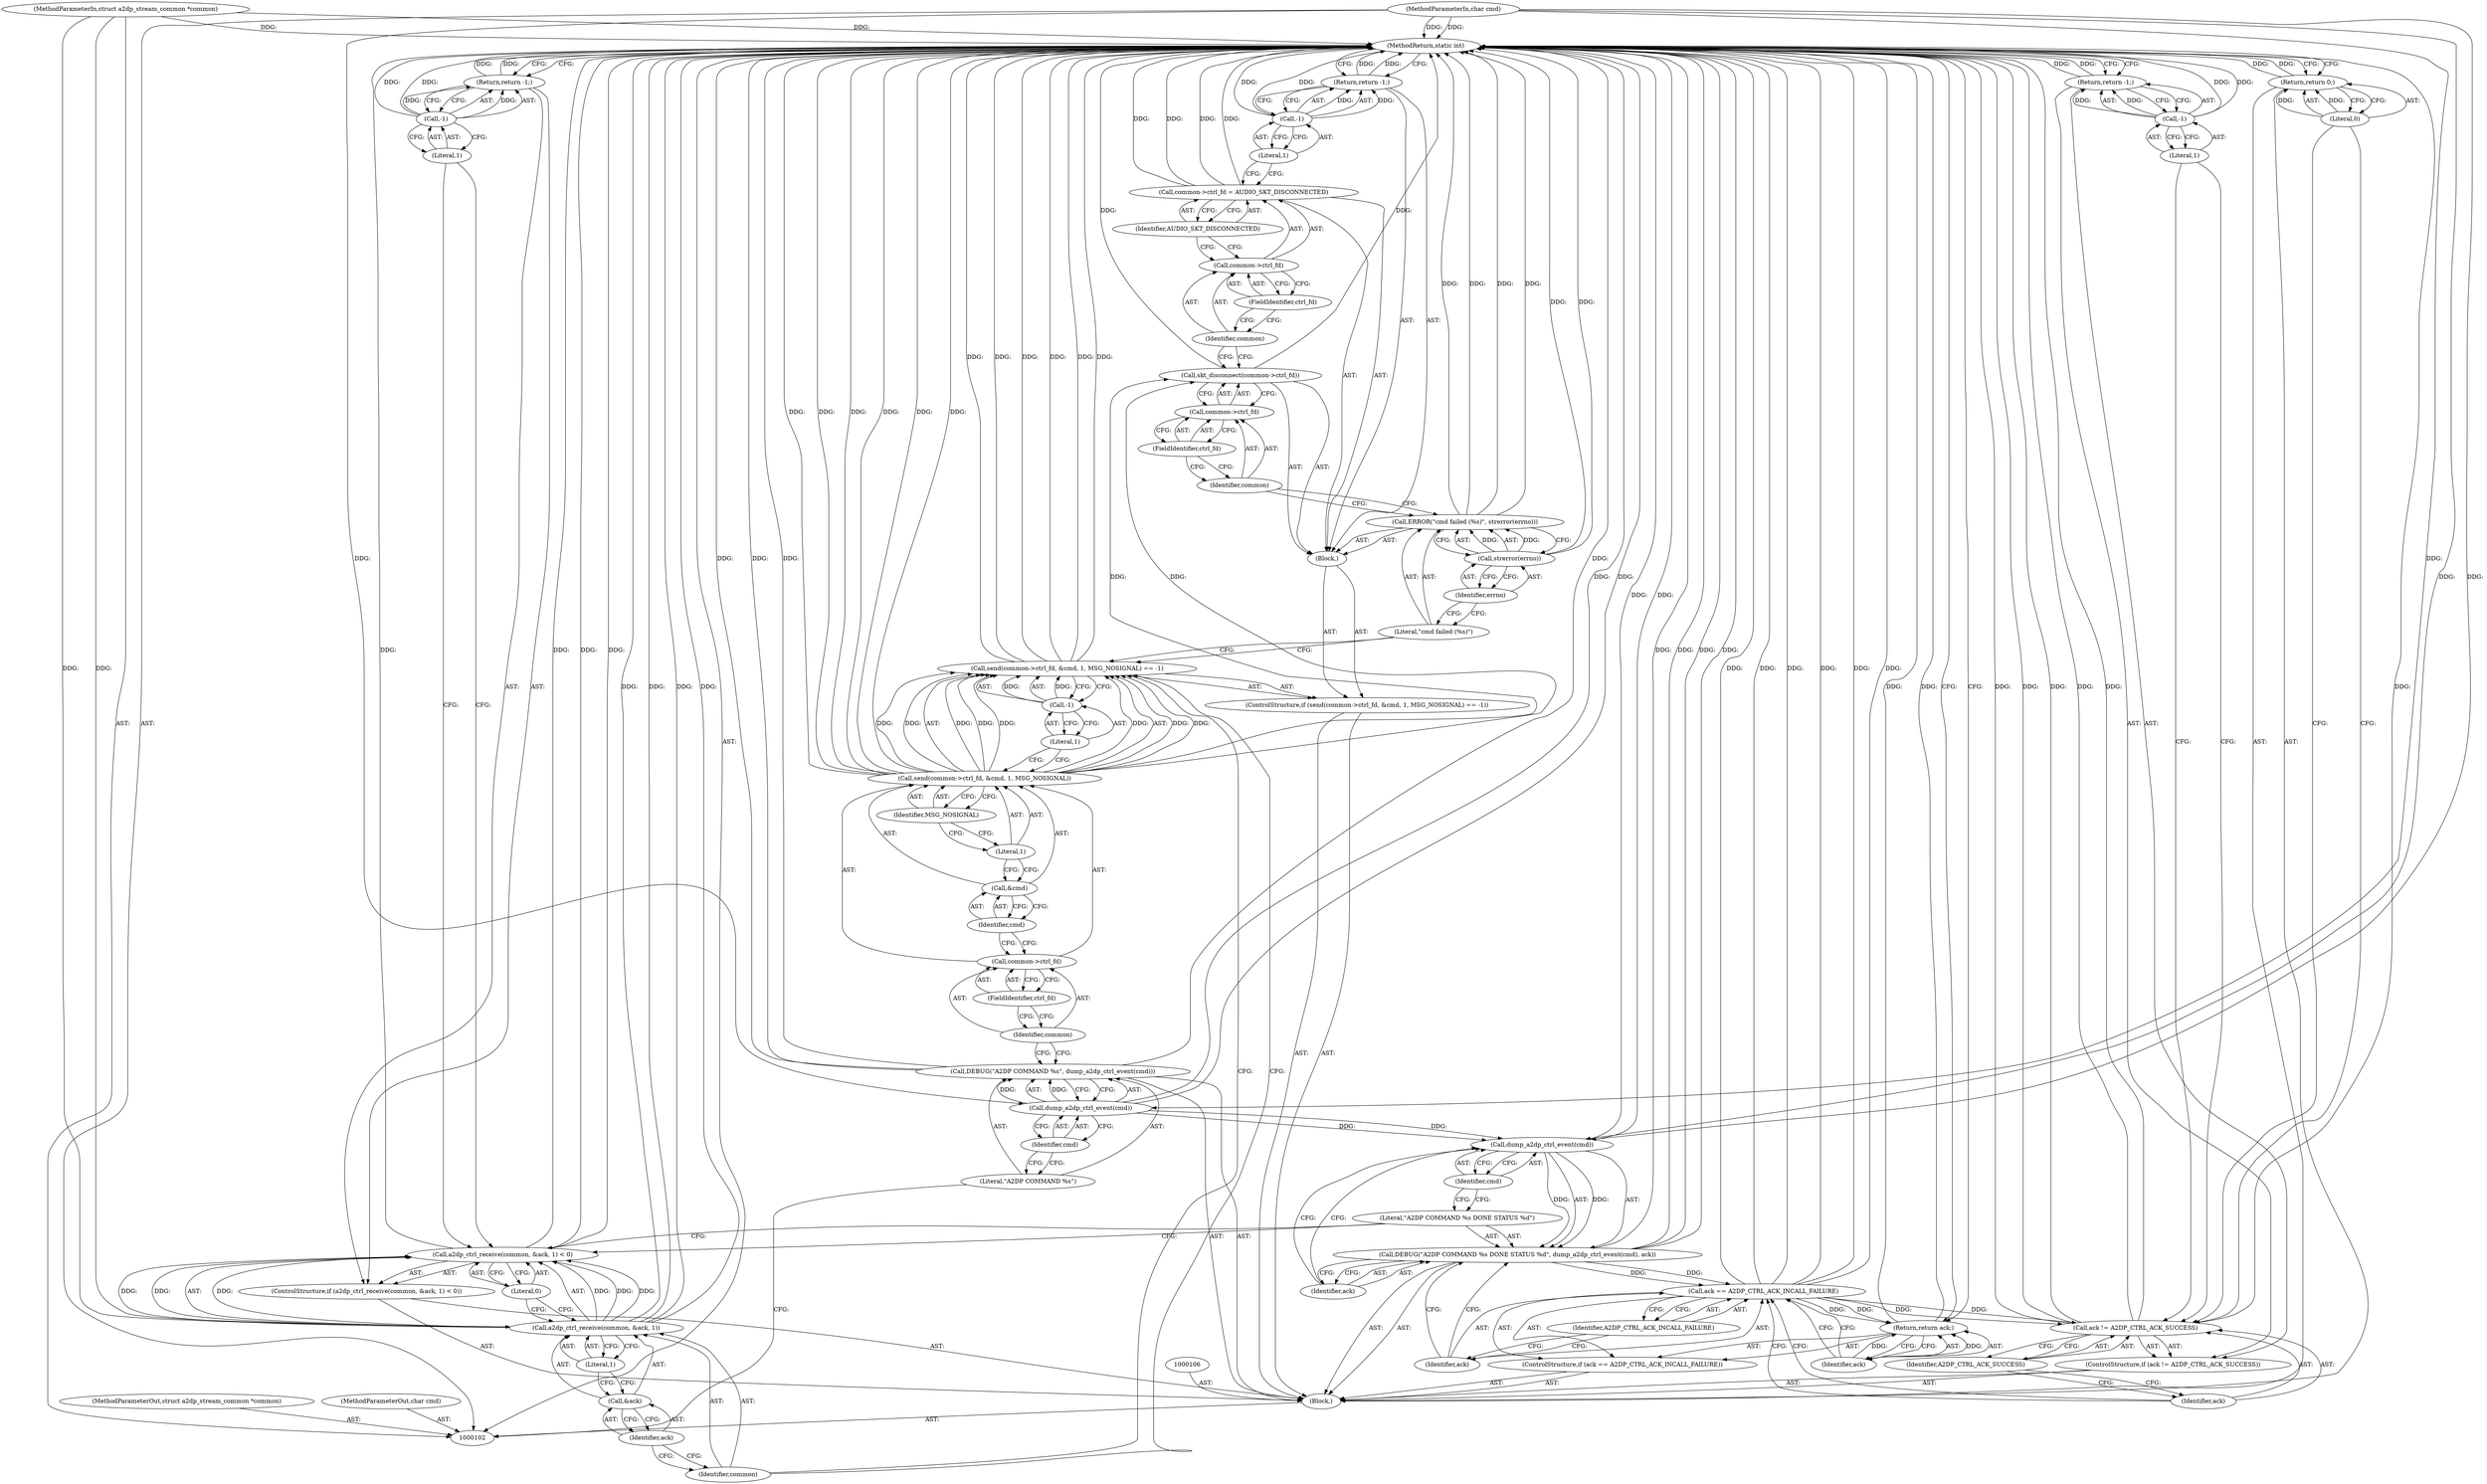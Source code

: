 digraph "1_Android_472271b153c5dc53c28beac55480a8d8434b2d5c" {
"1000171" [label="(MethodReturn,static int)"];
"1000103" [label="(MethodParameterIn,struct a2dp_stream_common *common)"];
"1000249" [label="(MethodParameterOut,struct a2dp_stream_common *common)"];
"1000104" [label="(MethodParameterIn,char cmd)"];
"1000250" [label="(MethodParameterOut,char cmd)"];
"1000123" [label="(Block,)"];
"1000125" [label="(Literal,\"cmd failed (%s)\")"];
"1000126" [label="(Call,strerror(errno))"];
"1000127" [label="(Identifier,errno)"];
"1000124" [label="(Call,ERROR(\"cmd failed (%s)\", strerror(errno)))"];
"1000129" [label="(Call,common->ctrl_fd)"];
"1000130" [label="(Identifier,common)"];
"1000131" [label="(FieldIdentifier,ctrl_fd)"];
"1000128" [label="(Call,skt_disconnect(common->ctrl_fd))"];
"1000135" [label="(FieldIdentifier,ctrl_fd)"];
"1000136" [label="(Identifier,AUDIO_SKT_DISCONNECTED)"];
"1000132" [label="(Call,common->ctrl_fd = AUDIO_SKT_DISCONNECTED)"];
"1000133" [label="(Call,common->ctrl_fd)"];
"1000134" [label="(Identifier,common)"];
"1000137" [label="(Return,return -1;)"];
"1000138" [label="(Call,-1)"];
"1000139" [label="(Literal,1)"];
"1000140" [label="(ControlStructure,if (a2dp_ctrl_receive(common, &ack, 1) < 0))"];
"1000143" [label="(Identifier,common)"];
"1000144" [label="(Call,&ack)"];
"1000145" [label="(Identifier,ack)"];
"1000146" [label="(Literal,1)"];
"1000147" [label="(Literal,0)"];
"1000141" [label="(Call,a2dp_ctrl_receive(common, &ack, 1) < 0)"];
"1000142" [label="(Call,a2dp_ctrl_receive(common, &ack, 1))"];
"1000148" [label="(Return,return -1;)"];
"1000149" [label="(Call,-1)"];
"1000150" [label="(Literal,1)"];
"1000105" [label="(Block,)"];
"1000152" [label="(Literal,\"A2DP COMMAND %s DONE STATUS %d\")"];
"1000151" [label="(Call,DEBUG(\"A2DP COMMAND %s DONE STATUS %d\", dump_a2dp_ctrl_event(cmd), ack))"];
"1000153" [label="(Call,dump_a2dp_ctrl_event(cmd))"];
"1000154" [label="(Identifier,cmd)"];
"1000155" [label="(Identifier,ack)"];
"1000156" [label="(ControlStructure,if (ack == A2DP_CTRL_ACK_INCALL_FAILURE))"];
"1000159" [label="(Identifier,A2DP_CTRL_ACK_INCALL_FAILURE)"];
"1000157" [label="(Call,ack == A2DP_CTRL_ACK_INCALL_FAILURE)"];
"1000158" [label="(Identifier,ack)"];
"1000160" [label="(Return,return ack;)"];
"1000161" [label="(Identifier,ack)"];
"1000162" [label="(ControlStructure,if (ack != A2DP_CTRL_ACK_SUCCESS))"];
"1000165" [label="(Identifier,A2DP_CTRL_ACK_SUCCESS)"];
"1000163" [label="(Call,ack != A2DP_CTRL_ACK_SUCCESS)"];
"1000164" [label="(Identifier,ack)"];
"1000166" [label="(Return,return -1;)"];
"1000167" [label="(Call,-1)"];
"1000168" [label="(Literal,1)"];
"1000169" [label="(Return,return 0;)"];
"1000170" [label="(Literal,0)"];
"1000108" [label="(Literal,\"A2DP COMMAND %s\")"];
"1000109" [label="(Call,dump_a2dp_ctrl_event(cmd))"];
"1000107" [label="(Call,DEBUG(\"A2DP COMMAND %s\", dump_a2dp_ctrl_event(cmd)))"];
"1000110" [label="(Identifier,cmd)"];
"1000114" [label="(Call,common->ctrl_fd)"];
"1000115" [label="(Identifier,common)"];
"1000116" [label="(FieldIdentifier,ctrl_fd)"];
"1000117" [label="(Call,&cmd)"];
"1000118" [label="(Identifier,cmd)"];
"1000119" [label="(Literal,1)"];
"1000120" [label="(Identifier,MSG_NOSIGNAL)"];
"1000111" [label="(ControlStructure,if (send(common->ctrl_fd, &cmd, 1, MSG_NOSIGNAL) == -1))"];
"1000121" [label="(Call,-1)"];
"1000122" [label="(Literal,1)"];
"1000112" [label="(Call,send(common->ctrl_fd, &cmd, 1, MSG_NOSIGNAL) == -1)"];
"1000113" [label="(Call,send(common->ctrl_fd, &cmd, 1, MSG_NOSIGNAL))"];
"1000171" -> "1000102"  [label="AST: "];
"1000171" -> "1000137"  [label="CFG: "];
"1000171" -> "1000148"  [label="CFG: "];
"1000171" -> "1000160"  [label="CFG: "];
"1000171" -> "1000166"  [label="CFG: "];
"1000171" -> "1000169"  [label="CFG: "];
"1000169" -> "1000171"  [label="DDG: "];
"1000137" -> "1000171"  [label="DDG: "];
"1000148" -> "1000171"  [label="DDG: "];
"1000166" -> "1000171"  [label="DDG: "];
"1000160" -> "1000171"  [label="DDG: "];
"1000141" -> "1000171"  [label="DDG: "];
"1000141" -> "1000171"  [label="DDG: "];
"1000157" -> "1000171"  [label="DDG: "];
"1000157" -> "1000171"  [label="DDG: "];
"1000157" -> "1000171"  [label="DDG: "];
"1000104" -> "1000171"  [label="DDG: "];
"1000113" -> "1000171"  [label="DDG: "];
"1000113" -> "1000171"  [label="DDG: "];
"1000113" -> "1000171"  [label="DDG: "];
"1000112" -> "1000171"  [label="DDG: "];
"1000112" -> "1000171"  [label="DDG: "];
"1000112" -> "1000171"  [label="DDG: "];
"1000149" -> "1000171"  [label="DDG: "];
"1000153" -> "1000171"  [label="DDG: "];
"1000163" -> "1000171"  [label="DDG: "];
"1000163" -> "1000171"  [label="DDG: "];
"1000163" -> "1000171"  [label="DDG: "];
"1000107" -> "1000171"  [label="DDG: "];
"1000107" -> "1000171"  [label="DDG: "];
"1000124" -> "1000171"  [label="DDG: "];
"1000124" -> "1000171"  [label="DDG: "];
"1000151" -> "1000171"  [label="DDG: "];
"1000151" -> "1000171"  [label="DDG: "];
"1000142" -> "1000171"  [label="DDG: "];
"1000142" -> "1000171"  [label="DDG: "];
"1000167" -> "1000171"  [label="DDG: "];
"1000103" -> "1000171"  [label="DDG: "];
"1000126" -> "1000171"  [label="DDG: "];
"1000132" -> "1000171"  [label="DDG: "];
"1000132" -> "1000171"  [label="DDG: "];
"1000109" -> "1000171"  [label="DDG: "];
"1000128" -> "1000171"  [label="DDG: "];
"1000138" -> "1000171"  [label="DDG: "];
"1000103" -> "1000102"  [label="AST: "];
"1000103" -> "1000171"  [label="DDG: "];
"1000103" -> "1000142"  [label="DDG: "];
"1000249" -> "1000102"  [label="AST: "];
"1000104" -> "1000102"  [label="AST: "];
"1000104" -> "1000171"  [label="DDG: "];
"1000104" -> "1000109"  [label="DDG: "];
"1000104" -> "1000153"  [label="DDG: "];
"1000250" -> "1000102"  [label="AST: "];
"1000123" -> "1000111"  [label="AST: "];
"1000124" -> "1000123"  [label="AST: "];
"1000128" -> "1000123"  [label="AST: "];
"1000132" -> "1000123"  [label="AST: "];
"1000137" -> "1000123"  [label="AST: "];
"1000125" -> "1000124"  [label="AST: "];
"1000125" -> "1000112"  [label="CFG: "];
"1000127" -> "1000125"  [label="CFG: "];
"1000126" -> "1000124"  [label="AST: "];
"1000126" -> "1000127"  [label="CFG: "];
"1000127" -> "1000126"  [label="AST: "];
"1000124" -> "1000126"  [label="CFG: "];
"1000126" -> "1000171"  [label="DDG: "];
"1000126" -> "1000124"  [label="DDG: "];
"1000127" -> "1000126"  [label="AST: "];
"1000127" -> "1000125"  [label="CFG: "];
"1000126" -> "1000127"  [label="CFG: "];
"1000124" -> "1000123"  [label="AST: "];
"1000124" -> "1000126"  [label="CFG: "];
"1000125" -> "1000124"  [label="AST: "];
"1000126" -> "1000124"  [label="AST: "];
"1000130" -> "1000124"  [label="CFG: "];
"1000124" -> "1000171"  [label="DDG: "];
"1000124" -> "1000171"  [label="DDG: "];
"1000126" -> "1000124"  [label="DDG: "];
"1000129" -> "1000128"  [label="AST: "];
"1000129" -> "1000131"  [label="CFG: "];
"1000130" -> "1000129"  [label="AST: "];
"1000131" -> "1000129"  [label="AST: "];
"1000128" -> "1000129"  [label="CFG: "];
"1000130" -> "1000129"  [label="AST: "];
"1000130" -> "1000124"  [label="CFG: "];
"1000131" -> "1000130"  [label="CFG: "];
"1000131" -> "1000129"  [label="AST: "];
"1000131" -> "1000130"  [label="CFG: "];
"1000129" -> "1000131"  [label="CFG: "];
"1000128" -> "1000123"  [label="AST: "];
"1000128" -> "1000129"  [label="CFG: "];
"1000129" -> "1000128"  [label="AST: "];
"1000134" -> "1000128"  [label="CFG: "];
"1000128" -> "1000171"  [label="DDG: "];
"1000113" -> "1000128"  [label="DDG: "];
"1000135" -> "1000133"  [label="AST: "];
"1000135" -> "1000134"  [label="CFG: "];
"1000133" -> "1000135"  [label="CFG: "];
"1000136" -> "1000132"  [label="AST: "];
"1000136" -> "1000133"  [label="CFG: "];
"1000132" -> "1000136"  [label="CFG: "];
"1000132" -> "1000123"  [label="AST: "];
"1000132" -> "1000136"  [label="CFG: "];
"1000133" -> "1000132"  [label="AST: "];
"1000136" -> "1000132"  [label="AST: "];
"1000139" -> "1000132"  [label="CFG: "];
"1000132" -> "1000171"  [label="DDG: "];
"1000132" -> "1000171"  [label="DDG: "];
"1000133" -> "1000132"  [label="AST: "];
"1000133" -> "1000135"  [label="CFG: "];
"1000134" -> "1000133"  [label="AST: "];
"1000135" -> "1000133"  [label="AST: "];
"1000136" -> "1000133"  [label="CFG: "];
"1000134" -> "1000133"  [label="AST: "];
"1000134" -> "1000128"  [label="CFG: "];
"1000135" -> "1000134"  [label="CFG: "];
"1000137" -> "1000123"  [label="AST: "];
"1000137" -> "1000138"  [label="CFG: "];
"1000138" -> "1000137"  [label="AST: "];
"1000171" -> "1000137"  [label="CFG: "];
"1000137" -> "1000171"  [label="DDG: "];
"1000138" -> "1000137"  [label="DDG: "];
"1000138" -> "1000137"  [label="AST: "];
"1000138" -> "1000139"  [label="CFG: "];
"1000139" -> "1000138"  [label="AST: "];
"1000137" -> "1000138"  [label="CFG: "];
"1000138" -> "1000171"  [label="DDG: "];
"1000138" -> "1000137"  [label="DDG: "];
"1000139" -> "1000138"  [label="AST: "];
"1000139" -> "1000132"  [label="CFG: "];
"1000138" -> "1000139"  [label="CFG: "];
"1000140" -> "1000105"  [label="AST: "];
"1000141" -> "1000140"  [label="AST: "];
"1000148" -> "1000140"  [label="AST: "];
"1000143" -> "1000142"  [label="AST: "];
"1000143" -> "1000112"  [label="CFG: "];
"1000145" -> "1000143"  [label="CFG: "];
"1000144" -> "1000142"  [label="AST: "];
"1000144" -> "1000145"  [label="CFG: "];
"1000145" -> "1000144"  [label="AST: "];
"1000146" -> "1000144"  [label="CFG: "];
"1000145" -> "1000144"  [label="AST: "];
"1000145" -> "1000143"  [label="CFG: "];
"1000144" -> "1000145"  [label="CFG: "];
"1000146" -> "1000142"  [label="AST: "];
"1000146" -> "1000144"  [label="CFG: "];
"1000142" -> "1000146"  [label="CFG: "];
"1000147" -> "1000141"  [label="AST: "];
"1000147" -> "1000142"  [label="CFG: "];
"1000141" -> "1000147"  [label="CFG: "];
"1000141" -> "1000140"  [label="AST: "];
"1000141" -> "1000147"  [label="CFG: "];
"1000142" -> "1000141"  [label="AST: "];
"1000147" -> "1000141"  [label="AST: "];
"1000150" -> "1000141"  [label="CFG: "];
"1000152" -> "1000141"  [label="CFG: "];
"1000141" -> "1000171"  [label="DDG: "];
"1000141" -> "1000171"  [label="DDG: "];
"1000142" -> "1000141"  [label="DDG: "];
"1000142" -> "1000141"  [label="DDG: "];
"1000142" -> "1000141"  [label="DDG: "];
"1000142" -> "1000141"  [label="AST: "];
"1000142" -> "1000146"  [label="CFG: "];
"1000143" -> "1000142"  [label="AST: "];
"1000144" -> "1000142"  [label="AST: "];
"1000146" -> "1000142"  [label="AST: "];
"1000147" -> "1000142"  [label="CFG: "];
"1000142" -> "1000171"  [label="DDG: "];
"1000142" -> "1000171"  [label="DDG: "];
"1000142" -> "1000141"  [label="DDG: "];
"1000142" -> "1000141"  [label="DDG: "];
"1000142" -> "1000141"  [label="DDG: "];
"1000103" -> "1000142"  [label="DDG: "];
"1000148" -> "1000140"  [label="AST: "];
"1000148" -> "1000149"  [label="CFG: "];
"1000149" -> "1000148"  [label="AST: "];
"1000171" -> "1000148"  [label="CFG: "];
"1000148" -> "1000171"  [label="DDG: "];
"1000149" -> "1000148"  [label="DDG: "];
"1000149" -> "1000148"  [label="AST: "];
"1000149" -> "1000150"  [label="CFG: "];
"1000150" -> "1000149"  [label="AST: "];
"1000148" -> "1000149"  [label="CFG: "];
"1000149" -> "1000171"  [label="DDG: "];
"1000149" -> "1000148"  [label="DDG: "];
"1000150" -> "1000149"  [label="AST: "];
"1000150" -> "1000141"  [label="CFG: "];
"1000149" -> "1000150"  [label="CFG: "];
"1000105" -> "1000102"  [label="AST: "];
"1000106" -> "1000105"  [label="AST: "];
"1000107" -> "1000105"  [label="AST: "];
"1000111" -> "1000105"  [label="AST: "];
"1000140" -> "1000105"  [label="AST: "];
"1000151" -> "1000105"  [label="AST: "];
"1000156" -> "1000105"  [label="AST: "];
"1000162" -> "1000105"  [label="AST: "];
"1000169" -> "1000105"  [label="AST: "];
"1000152" -> "1000151"  [label="AST: "];
"1000152" -> "1000141"  [label="CFG: "];
"1000154" -> "1000152"  [label="CFG: "];
"1000151" -> "1000105"  [label="AST: "];
"1000151" -> "1000155"  [label="CFG: "];
"1000152" -> "1000151"  [label="AST: "];
"1000153" -> "1000151"  [label="AST: "];
"1000155" -> "1000151"  [label="AST: "];
"1000158" -> "1000151"  [label="CFG: "];
"1000151" -> "1000171"  [label="DDG: "];
"1000151" -> "1000171"  [label="DDG: "];
"1000153" -> "1000151"  [label="DDG: "];
"1000151" -> "1000157"  [label="DDG: "];
"1000153" -> "1000151"  [label="AST: "];
"1000153" -> "1000154"  [label="CFG: "];
"1000154" -> "1000153"  [label="AST: "];
"1000155" -> "1000153"  [label="CFG: "];
"1000153" -> "1000171"  [label="DDG: "];
"1000153" -> "1000151"  [label="DDG: "];
"1000109" -> "1000153"  [label="DDG: "];
"1000104" -> "1000153"  [label="DDG: "];
"1000154" -> "1000153"  [label="AST: "];
"1000154" -> "1000152"  [label="CFG: "];
"1000153" -> "1000154"  [label="CFG: "];
"1000155" -> "1000151"  [label="AST: "];
"1000155" -> "1000153"  [label="CFG: "];
"1000151" -> "1000155"  [label="CFG: "];
"1000156" -> "1000105"  [label="AST: "];
"1000157" -> "1000156"  [label="AST: "];
"1000160" -> "1000156"  [label="AST: "];
"1000159" -> "1000157"  [label="AST: "];
"1000159" -> "1000158"  [label="CFG: "];
"1000157" -> "1000159"  [label="CFG: "];
"1000157" -> "1000156"  [label="AST: "];
"1000157" -> "1000159"  [label="CFG: "];
"1000158" -> "1000157"  [label="AST: "];
"1000159" -> "1000157"  [label="AST: "];
"1000161" -> "1000157"  [label="CFG: "];
"1000164" -> "1000157"  [label="CFG: "];
"1000157" -> "1000171"  [label="DDG: "];
"1000157" -> "1000171"  [label="DDG: "];
"1000157" -> "1000171"  [label="DDG: "];
"1000151" -> "1000157"  [label="DDG: "];
"1000157" -> "1000160"  [label="DDG: "];
"1000157" -> "1000163"  [label="DDG: "];
"1000158" -> "1000157"  [label="AST: "];
"1000158" -> "1000151"  [label="CFG: "];
"1000159" -> "1000158"  [label="CFG: "];
"1000160" -> "1000156"  [label="AST: "];
"1000160" -> "1000161"  [label="CFG: "];
"1000161" -> "1000160"  [label="AST: "];
"1000171" -> "1000160"  [label="CFG: "];
"1000160" -> "1000171"  [label="DDG: "];
"1000161" -> "1000160"  [label="DDG: "];
"1000157" -> "1000160"  [label="DDG: "];
"1000161" -> "1000160"  [label="AST: "];
"1000161" -> "1000157"  [label="CFG: "];
"1000160" -> "1000161"  [label="CFG: "];
"1000161" -> "1000160"  [label="DDG: "];
"1000162" -> "1000105"  [label="AST: "];
"1000163" -> "1000162"  [label="AST: "];
"1000166" -> "1000162"  [label="AST: "];
"1000165" -> "1000163"  [label="AST: "];
"1000165" -> "1000164"  [label="CFG: "];
"1000163" -> "1000165"  [label="CFG: "];
"1000163" -> "1000162"  [label="AST: "];
"1000163" -> "1000165"  [label="CFG: "];
"1000164" -> "1000163"  [label="AST: "];
"1000165" -> "1000163"  [label="AST: "];
"1000168" -> "1000163"  [label="CFG: "];
"1000170" -> "1000163"  [label="CFG: "];
"1000163" -> "1000171"  [label="DDG: "];
"1000163" -> "1000171"  [label="DDG: "];
"1000163" -> "1000171"  [label="DDG: "];
"1000157" -> "1000163"  [label="DDG: "];
"1000164" -> "1000163"  [label="AST: "];
"1000164" -> "1000157"  [label="CFG: "];
"1000165" -> "1000164"  [label="CFG: "];
"1000166" -> "1000162"  [label="AST: "];
"1000166" -> "1000167"  [label="CFG: "];
"1000167" -> "1000166"  [label="AST: "];
"1000171" -> "1000166"  [label="CFG: "];
"1000166" -> "1000171"  [label="DDG: "];
"1000167" -> "1000166"  [label="DDG: "];
"1000167" -> "1000166"  [label="AST: "];
"1000167" -> "1000168"  [label="CFG: "];
"1000168" -> "1000167"  [label="AST: "];
"1000166" -> "1000167"  [label="CFG: "];
"1000167" -> "1000171"  [label="DDG: "];
"1000167" -> "1000166"  [label="DDG: "];
"1000168" -> "1000167"  [label="AST: "];
"1000168" -> "1000163"  [label="CFG: "];
"1000167" -> "1000168"  [label="CFG: "];
"1000169" -> "1000105"  [label="AST: "];
"1000169" -> "1000170"  [label="CFG: "];
"1000170" -> "1000169"  [label="AST: "];
"1000171" -> "1000169"  [label="CFG: "];
"1000169" -> "1000171"  [label="DDG: "];
"1000170" -> "1000169"  [label="DDG: "];
"1000170" -> "1000169"  [label="AST: "];
"1000170" -> "1000163"  [label="CFG: "];
"1000169" -> "1000170"  [label="CFG: "];
"1000170" -> "1000169"  [label="DDG: "];
"1000108" -> "1000107"  [label="AST: "];
"1000108" -> "1000102"  [label="CFG: "];
"1000110" -> "1000108"  [label="CFG: "];
"1000109" -> "1000107"  [label="AST: "];
"1000109" -> "1000110"  [label="CFG: "];
"1000110" -> "1000109"  [label="AST: "];
"1000107" -> "1000109"  [label="CFG: "];
"1000109" -> "1000171"  [label="DDG: "];
"1000109" -> "1000107"  [label="DDG: "];
"1000104" -> "1000109"  [label="DDG: "];
"1000109" -> "1000153"  [label="DDG: "];
"1000107" -> "1000105"  [label="AST: "];
"1000107" -> "1000109"  [label="CFG: "];
"1000108" -> "1000107"  [label="AST: "];
"1000109" -> "1000107"  [label="AST: "];
"1000115" -> "1000107"  [label="CFG: "];
"1000107" -> "1000171"  [label="DDG: "];
"1000107" -> "1000171"  [label="DDG: "];
"1000109" -> "1000107"  [label="DDG: "];
"1000110" -> "1000109"  [label="AST: "];
"1000110" -> "1000108"  [label="CFG: "];
"1000109" -> "1000110"  [label="CFG: "];
"1000114" -> "1000113"  [label="AST: "];
"1000114" -> "1000116"  [label="CFG: "];
"1000115" -> "1000114"  [label="AST: "];
"1000116" -> "1000114"  [label="AST: "];
"1000118" -> "1000114"  [label="CFG: "];
"1000115" -> "1000114"  [label="AST: "];
"1000115" -> "1000107"  [label="CFG: "];
"1000116" -> "1000115"  [label="CFG: "];
"1000116" -> "1000114"  [label="AST: "];
"1000116" -> "1000115"  [label="CFG: "];
"1000114" -> "1000116"  [label="CFG: "];
"1000117" -> "1000113"  [label="AST: "];
"1000117" -> "1000118"  [label="CFG: "];
"1000118" -> "1000117"  [label="AST: "];
"1000119" -> "1000117"  [label="CFG: "];
"1000118" -> "1000117"  [label="AST: "];
"1000118" -> "1000114"  [label="CFG: "];
"1000117" -> "1000118"  [label="CFG: "];
"1000119" -> "1000113"  [label="AST: "];
"1000119" -> "1000117"  [label="CFG: "];
"1000120" -> "1000119"  [label="CFG: "];
"1000120" -> "1000113"  [label="AST: "];
"1000120" -> "1000119"  [label="CFG: "];
"1000113" -> "1000120"  [label="CFG: "];
"1000111" -> "1000105"  [label="AST: "];
"1000112" -> "1000111"  [label="AST: "];
"1000123" -> "1000111"  [label="AST: "];
"1000121" -> "1000112"  [label="AST: "];
"1000121" -> "1000122"  [label="CFG: "];
"1000122" -> "1000121"  [label="AST: "];
"1000112" -> "1000121"  [label="CFG: "];
"1000121" -> "1000112"  [label="DDG: "];
"1000122" -> "1000121"  [label="AST: "];
"1000122" -> "1000113"  [label="CFG: "];
"1000121" -> "1000122"  [label="CFG: "];
"1000112" -> "1000111"  [label="AST: "];
"1000112" -> "1000121"  [label="CFG: "];
"1000113" -> "1000112"  [label="AST: "];
"1000121" -> "1000112"  [label="AST: "];
"1000125" -> "1000112"  [label="CFG: "];
"1000143" -> "1000112"  [label="CFG: "];
"1000112" -> "1000171"  [label="DDG: "];
"1000112" -> "1000171"  [label="DDG: "];
"1000112" -> "1000171"  [label="DDG: "];
"1000113" -> "1000112"  [label="DDG: "];
"1000113" -> "1000112"  [label="DDG: "];
"1000113" -> "1000112"  [label="DDG: "];
"1000113" -> "1000112"  [label="DDG: "];
"1000121" -> "1000112"  [label="DDG: "];
"1000113" -> "1000112"  [label="AST: "];
"1000113" -> "1000120"  [label="CFG: "];
"1000114" -> "1000113"  [label="AST: "];
"1000117" -> "1000113"  [label="AST: "];
"1000119" -> "1000113"  [label="AST: "];
"1000120" -> "1000113"  [label="AST: "];
"1000122" -> "1000113"  [label="CFG: "];
"1000113" -> "1000171"  [label="DDG: "];
"1000113" -> "1000171"  [label="DDG: "];
"1000113" -> "1000171"  [label="DDG: "];
"1000113" -> "1000112"  [label="DDG: "];
"1000113" -> "1000112"  [label="DDG: "];
"1000113" -> "1000112"  [label="DDG: "];
"1000113" -> "1000112"  [label="DDG: "];
"1000113" -> "1000128"  [label="DDG: "];
}
